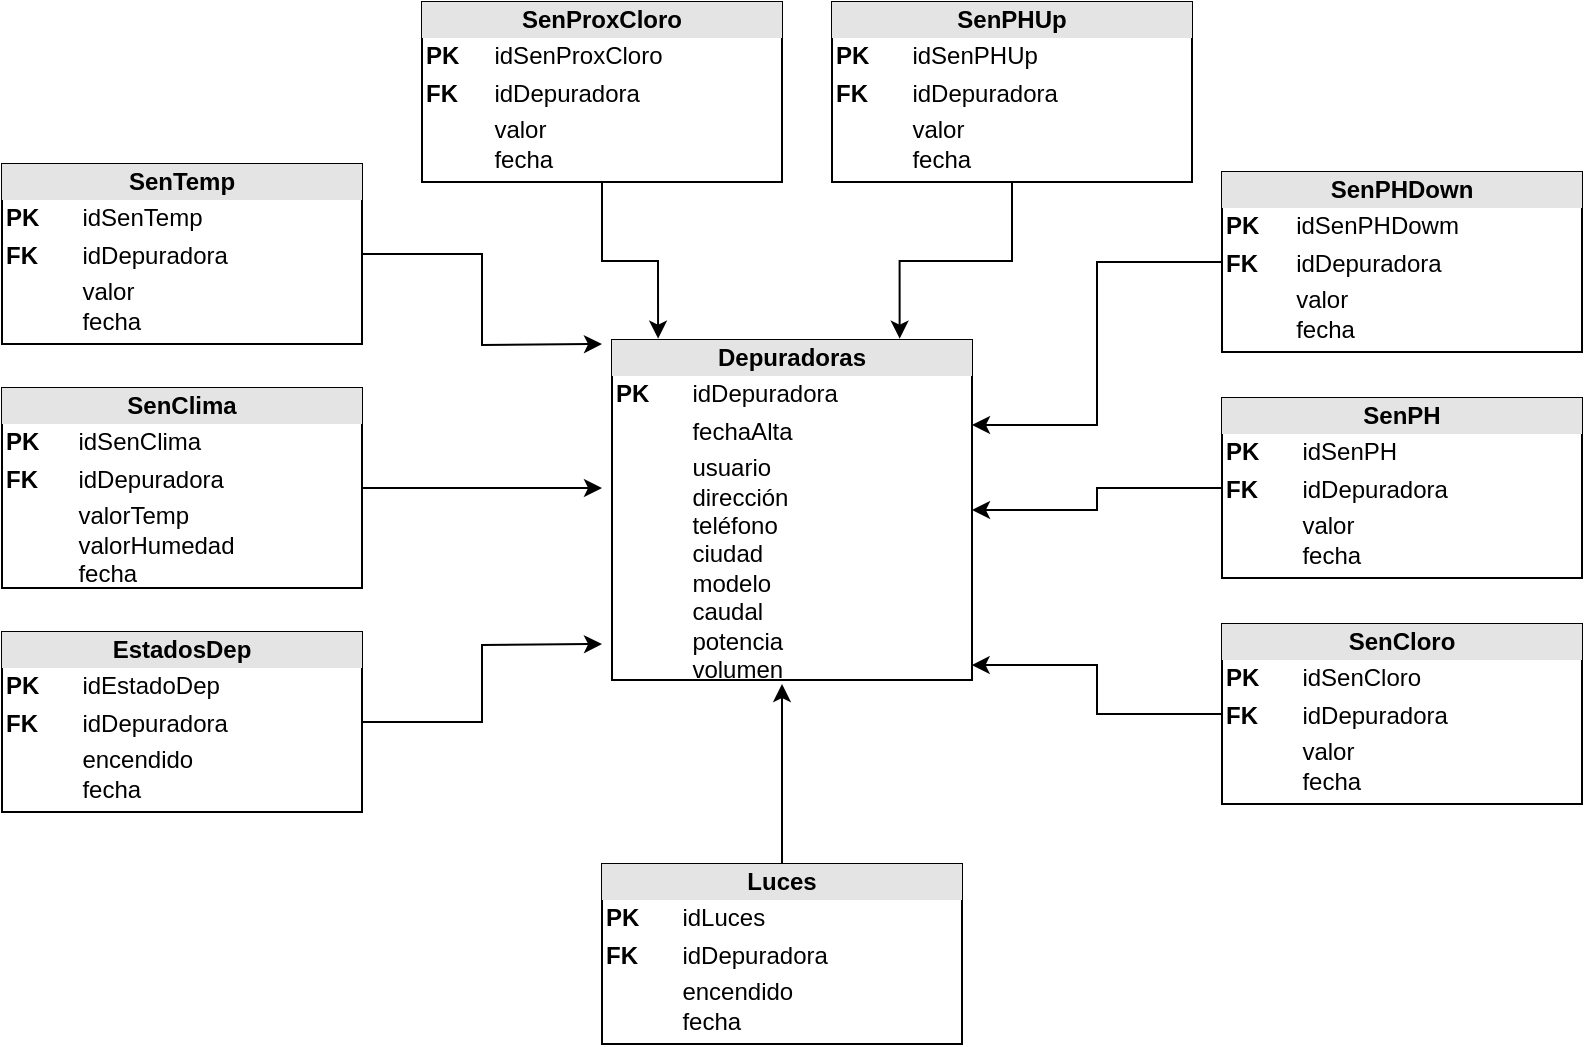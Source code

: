 <mxfile version="10.5.0" type="device"><diagram name="Page-1" id="c4acf3e9-155e-7222-9cf6-157b1a14988f"><mxGraphModel dx="1010" dy="633" grid="1" gridSize="10" guides="1" tooltips="1" connect="1" arrows="1" fold="1" page="1" pageScale="1" pageWidth="850" pageHeight="1100" background="#ffffff" math="0" shadow="0"><root><mxCell id="0"/><mxCell id="1" parent="0"/><mxCell id="WSLk4XxPX9C4W84Qu12l-1" value="&lt;div style=&quot;text-align: center ; box-sizing: border-box ; width: 100% ; background: rgb(228 , 228 , 228) ; padding: 2px&quot;&gt;&lt;b&gt;Depuradoras&lt;/b&gt;&lt;/div&gt;&lt;table style=&quot;width: 100% ; font-size: 1em&quot; cellpadding=&quot;2&quot; cellspacing=&quot;0&quot;&gt;&lt;tbody&gt;&lt;tr&gt;&lt;td&gt;&lt;b&gt;PK&lt;/b&gt;&lt;/td&gt;&lt;td&gt;idDepuradora&lt;/td&gt;&lt;/tr&gt;&lt;tr&gt;&lt;td&gt;&lt;br&gt;&lt;/td&gt;&lt;td&gt;fechaAlta&lt;/td&gt;&lt;/tr&gt;&lt;tr&gt;&lt;td&gt;&lt;/td&gt;&lt;td&gt;usuario&lt;br&gt;dirección&lt;br&gt;teléfono&lt;br&gt;ciudad&lt;br&gt;modelo&lt;br&gt;caudal&lt;br&gt;potencia&lt;br&gt;volumen&lt;/td&gt;&lt;/tr&gt;&lt;/tbody&gt;&lt;/table&gt;" style="verticalAlign=top;align=left;overflow=fill;html=1;" vertex="1" parent="1"><mxGeometry x="375" y="258" width="180" height="170" as="geometry"/></mxCell><mxCell id="WSLk4XxPX9C4W84Qu12l-19" style="edgeStyle=orthogonalEdgeStyle;rounded=0;orthogonalLoop=1;jettySize=auto;html=1;exitX=0.5;exitY=0;exitDx=0;exitDy=0;" edge="1" parent="1" source="WSLk4XxPX9C4W84Qu12l-4"><mxGeometry relative="1" as="geometry"><mxPoint x="460" y="430" as="targetPoint"/></mxGeometry></mxCell><mxCell id="WSLk4XxPX9C4W84Qu12l-4" value="&lt;div style=&quot;text-align: center ; box-sizing: border-box ; width: 100% ; background: rgb(228 , 228 , 228) ; padding: 2px&quot;&gt;&lt;b&gt;Luces&lt;/b&gt;&lt;/div&gt;&lt;table style=&quot;width: 100% ; font-size: 1em&quot; cellpadding=&quot;2&quot; cellspacing=&quot;0&quot;&gt;&lt;tbody&gt;&lt;tr&gt;&lt;td&gt;&lt;b&gt;PK&lt;/b&gt;&lt;/td&gt;&lt;td&gt;idLuces&lt;/td&gt;&lt;/tr&gt;&lt;tr&gt;&lt;td&gt;&lt;b&gt;FK&lt;/b&gt;&lt;/td&gt;&lt;td&gt;idDepuradora&lt;/td&gt;&lt;/tr&gt;&lt;tr&gt;&lt;td&gt;&lt;/td&gt;&lt;td&gt;encendido&lt;br&gt;fecha&lt;/td&gt;&lt;/tr&gt;&lt;/tbody&gt;&lt;/table&gt;" style="verticalAlign=top;align=left;overflow=fill;html=1;" vertex="1" parent="1"><mxGeometry x="370" y="520" width="180" height="90" as="geometry"/></mxCell><mxCell id="WSLk4XxPX9C4W84Qu12l-20" style="edgeStyle=orthogonalEdgeStyle;rounded=0;orthogonalLoop=1;jettySize=auto;html=1;exitX=0;exitY=0.5;exitDx=0;exitDy=0;entryX=0.999;entryY=0.956;entryDx=0;entryDy=0;entryPerimeter=0;" edge="1" parent="1" source="WSLk4XxPX9C4W84Qu12l-5" target="WSLk4XxPX9C4W84Qu12l-1"><mxGeometry relative="1" as="geometry"/></mxCell><mxCell id="WSLk4XxPX9C4W84Qu12l-5" value="&lt;div style=&quot;text-align: center ; box-sizing: border-box ; width: 100% ; background: rgb(228 , 228 , 228) ; padding: 2px&quot;&gt;&lt;b&gt;SenCloro&lt;/b&gt;&lt;/div&gt;&lt;table style=&quot;width: 100% ; font-size: 1em&quot; cellpadding=&quot;2&quot; cellspacing=&quot;0&quot;&gt;&lt;tbody&gt;&lt;tr&gt;&lt;td&gt;&lt;b&gt;PK&lt;/b&gt;&lt;/td&gt;&lt;td&gt;idSenCloro&lt;/td&gt;&lt;/tr&gt;&lt;tr&gt;&lt;td&gt;&lt;b&gt;FK&lt;/b&gt;&lt;/td&gt;&lt;td&gt;idDepuradora&lt;/td&gt;&lt;/tr&gt;&lt;tr&gt;&lt;td&gt;&lt;/td&gt;&lt;td&gt;valor&lt;br&gt;fecha&lt;/td&gt;&lt;/tr&gt;&lt;/tbody&gt;&lt;/table&gt;" style="verticalAlign=top;align=left;overflow=fill;html=1;" vertex="1" parent="1"><mxGeometry x="680" y="400" width="180" height="90" as="geometry"/></mxCell><mxCell id="WSLk4XxPX9C4W84Qu12l-21" style="edgeStyle=orthogonalEdgeStyle;rounded=0;orthogonalLoop=1;jettySize=auto;html=1;exitX=0;exitY=0.5;exitDx=0;exitDy=0;entryX=1;entryY=0.5;entryDx=0;entryDy=0;" edge="1" parent="1" source="WSLk4XxPX9C4W84Qu12l-6" target="WSLk4XxPX9C4W84Qu12l-1"><mxGeometry relative="1" as="geometry"/></mxCell><mxCell id="WSLk4XxPX9C4W84Qu12l-6" value="&lt;div style=&quot;text-align: center ; box-sizing: border-box ; width: 100% ; background: rgb(228 , 228 , 228) ; padding: 2px&quot;&gt;&lt;b&gt;SenPH&lt;/b&gt;&lt;/div&gt;&lt;table style=&quot;width: 100% ; font-size: 1em&quot; cellpadding=&quot;2&quot; cellspacing=&quot;0&quot;&gt;&lt;tbody&gt;&lt;tr&gt;&lt;td&gt;&lt;b&gt;PK&lt;/b&gt;&lt;/td&gt;&lt;td&gt;idSenPH&lt;/td&gt;&lt;/tr&gt;&lt;tr&gt;&lt;td&gt;&lt;b&gt;FK&lt;/b&gt;&lt;/td&gt;&lt;td&gt;idDepuradora&lt;/td&gt;&lt;/tr&gt;&lt;tr&gt;&lt;td&gt;&lt;/td&gt;&lt;td&gt;valor&lt;br&gt;fecha&lt;/td&gt;&lt;/tr&gt;&lt;/tbody&gt;&lt;/table&gt;" style="verticalAlign=top;align=left;overflow=fill;html=1;" vertex="1" parent="1"><mxGeometry x="680" y="287" width="180" height="90" as="geometry"/></mxCell><mxCell id="WSLk4XxPX9C4W84Qu12l-22" style="edgeStyle=orthogonalEdgeStyle;rounded=0;orthogonalLoop=1;jettySize=auto;html=1;exitX=0;exitY=0.5;exitDx=0;exitDy=0;entryX=1;entryY=0.25;entryDx=0;entryDy=0;" edge="1" parent="1" source="WSLk4XxPX9C4W84Qu12l-7" target="WSLk4XxPX9C4W84Qu12l-1"><mxGeometry relative="1" as="geometry"/></mxCell><mxCell id="WSLk4XxPX9C4W84Qu12l-7" value="&lt;div style=&quot;text-align: center ; box-sizing: border-box ; width: 100% ; background: rgb(228 , 228 , 228) ; padding: 2px&quot;&gt;&lt;b&gt;SenPHDown&lt;/b&gt;&lt;/div&gt;&lt;table style=&quot;width: 100% ; font-size: 1em&quot; cellpadding=&quot;2&quot; cellspacing=&quot;0&quot;&gt;&lt;tbody&gt;&lt;tr&gt;&lt;td&gt;&lt;b&gt;PK&lt;/b&gt;&lt;/td&gt;&lt;td&gt;idSenPHDowm&lt;/td&gt;&lt;/tr&gt;&lt;tr&gt;&lt;td&gt;&lt;b&gt;FK&lt;/b&gt;&lt;/td&gt;&lt;td&gt;idDepuradora&lt;/td&gt;&lt;/tr&gt;&lt;tr&gt;&lt;td&gt;&lt;/td&gt;&lt;td&gt;valor&lt;br&gt;fecha&lt;/td&gt;&lt;/tr&gt;&lt;/tbody&gt;&lt;/table&gt;" style="verticalAlign=top;align=left;overflow=fill;html=1;" vertex="1" parent="1"><mxGeometry x="680" y="174" width="180" height="90" as="geometry"/></mxCell><mxCell id="WSLk4XxPX9C4W84Qu12l-18" style="edgeStyle=orthogonalEdgeStyle;rounded=0;orthogonalLoop=1;jettySize=auto;html=1;exitX=1;exitY=0.5;exitDx=0;exitDy=0;" edge="1" parent="1" source="WSLk4XxPX9C4W84Qu12l-8"><mxGeometry relative="1" as="geometry"><mxPoint x="370" y="410" as="targetPoint"/></mxGeometry></mxCell><mxCell id="WSLk4XxPX9C4W84Qu12l-8" value="&lt;div style=&quot;text-align: center ; box-sizing: border-box ; width: 100% ; background: rgb(228 , 228 , 228) ; padding: 2px&quot;&gt;&lt;b&gt;EstadosDep&lt;/b&gt;&lt;/div&gt;&lt;table style=&quot;width: 100% ; font-size: 1em&quot; cellpadding=&quot;2&quot; cellspacing=&quot;0&quot;&gt;&lt;tbody&gt;&lt;tr&gt;&lt;td&gt;&lt;b&gt;PK&lt;/b&gt;&lt;/td&gt;&lt;td&gt;idEstadoDep&lt;/td&gt;&lt;/tr&gt;&lt;tr&gt;&lt;td&gt;&lt;b&gt;FK&lt;/b&gt;&lt;/td&gt;&lt;td&gt;idDepuradora&lt;/td&gt;&lt;/tr&gt;&lt;tr&gt;&lt;td&gt;&lt;/td&gt;&lt;td&gt;encendido&lt;br&gt;fecha&lt;/td&gt;&lt;/tr&gt;&lt;/tbody&gt;&lt;/table&gt;" style="verticalAlign=top;align=left;overflow=fill;html=1;" vertex="1" parent="1"><mxGeometry x="70" y="404" width="180" height="90" as="geometry"/></mxCell><mxCell id="WSLk4XxPX9C4W84Qu12l-17" style="edgeStyle=orthogonalEdgeStyle;rounded=0;orthogonalLoop=1;jettySize=auto;html=1;exitX=1;exitY=0.5;exitDx=0;exitDy=0;" edge="1" parent="1" source="WSLk4XxPX9C4W84Qu12l-9"><mxGeometry relative="1" as="geometry"><mxPoint x="370" y="332" as="targetPoint"/></mxGeometry></mxCell><mxCell id="WSLk4XxPX9C4W84Qu12l-9" value="&lt;div style=&quot;text-align: center ; box-sizing: border-box ; width: 100% ; background: rgb(228 , 228 , 228) ; padding: 2px&quot;&gt;&lt;b&gt;SenClima&lt;/b&gt;&lt;/div&gt;&lt;table style=&quot;width: 100% ; font-size: 1em&quot; cellpadding=&quot;2&quot; cellspacing=&quot;0&quot;&gt;&lt;tbody&gt;&lt;tr&gt;&lt;td&gt;&lt;b&gt;PK&lt;/b&gt;&lt;/td&gt;&lt;td&gt;idSenClima&lt;/td&gt;&lt;/tr&gt;&lt;tr&gt;&lt;td&gt;&lt;b&gt;FK&lt;/b&gt;&lt;/td&gt;&lt;td&gt;idDepuradora&lt;/td&gt;&lt;/tr&gt;&lt;tr&gt;&lt;td&gt;&lt;/td&gt;&lt;td&gt;valorTemp&lt;br&gt;valorHumedad&lt;br&gt;fecha&lt;/td&gt;&lt;/tr&gt;&lt;/tbody&gt;&lt;/table&gt;" style="verticalAlign=top;align=left;overflow=fill;html=1;" vertex="1" parent="1"><mxGeometry x="70" y="282" width="180" height="100" as="geometry"/></mxCell><mxCell id="WSLk4XxPX9C4W84Qu12l-15" style="edgeStyle=orthogonalEdgeStyle;rounded=0;orthogonalLoop=1;jettySize=auto;html=1;exitX=1;exitY=0.5;exitDx=0;exitDy=0;" edge="1" parent="1" source="WSLk4XxPX9C4W84Qu12l-10"><mxGeometry relative="1" as="geometry"><mxPoint x="370" y="260" as="targetPoint"/></mxGeometry></mxCell><mxCell id="WSLk4XxPX9C4W84Qu12l-10" value="&lt;div style=&quot;text-align: center ; box-sizing: border-box ; width: 100% ; background: rgb(228 , 228 , 228) ; padding: 2px&quot;&gt;&lt;b&gt;SenTemp&lt;/b&gt;&lt;/div&gt;&lt;table style=&quot;width: 100% ; font-size: 1em&quot; cellpadding=&quot;2&quot; cellspacing=&quot;0&quot;&gt;&lt;tbody&gt;&lt;tr&gt;&lt;td&gt;&lt;b&gt;PK&lt;/b&gt;&lt;/td&gt;&lt;td&gt;idSenTemp&lt;/td&gt;&lt;/tr&gt;&lt;tr&gt;&lt;td&gt;&lt;b&gt;FK&lt;/b&gt;&lt;/td&gt;&lt;td&gt;idDepuradora&lt;/td&gt;&lt;/tr&gt;&lt;tr&gt;&lt;td&gt;&lt;/td&gt;&lt;td&gt;valor&lt;br&gt;fecha&lt;/td&gt;&lt;/tr&gt;&lt;/tbody&gt;&lt;/table&gt;" style="verticalAlign=top;align=left;overflow=fill;html=1;" vertex="1" parent="1"><mxGeometry x="70" y="170" width="180" height="90" as="geometry"/></mxCell><mxCell id="WSLk4XxPX9C4W84Qu12l-13" style="edgeStyle=orthogonalEdgeStyle;rounded=0;orthogonalLoop=1;jettySize=auto;html=1;exitX=0.5;exitY=1;exitDx=0;exitDy=0;entryX=0.128;entryY=-0.004;entryDx=0;entryDy=0;entryPerimeter=0;" edge="1" parent="1" source="WSLk4XxPX9C4W84Qu12l-11" target="WSLk4XxPX9C4W84Qu12l-1"><mxGeometry relative="1" as="geometry"/></mxCell><mxCell id="WSLk4XxPX9C4W84Qu12l-11" value="&lt;div style=&quot;text-align: center ; box-sizing: border-box ; width: 100% ; background: rgb(228 , 228 , 228) ; padding: 2px&quot;&gt;&lt;b&gt;SenProxCloro&lt;/b&gt;&lt;/div&gt;&lt;table style=&quot;width: 100% ; font-size: 1em&quot; cellpadding=&quot;2&quot; cellspacing=&quot;0&quot;&gt;&lt;tbody&gt;&lt;tr&gt;&lt;td&gt;&lt;b&gt;PK&lt;/b&gt;&lt;/td&gt;&lt;td&gt;idSenProxCloro&lt;/td&gt;&lt;/tr&gt;&lt;tr&gt;&lt;td&gt;&lt;b&gt;FK&lt;/b&gt;&lt;/td&gt;&lt;td&gt;idDepuradora&lt;/td&gt;&lt;/tr&gt;&lt;tr&gt;&lt;td&gt;&lt;/td&gt;&lt;td&gt;valor&lt;br&gt;fecha&lt;/td&gt;&lt;/tr&gt;&lt;/tbody&gt;&lt;/table&gt;" style="verticalAlign=top;align=left;overflow=fill;html=1;" vertex="1" parent="1"><mxGeometry x="280" y="89" width="180" height="90" as="geometry"/></mxCell><mxCell id="WSLk4XxPX9C4W84Qu12l-14" style="edgeStyle=orthogonalEdgeStyle;rounded=0;orthogonalLoop=1;jettySize=auto;html=1;exitX=0.5;exitY=1;exitDx=0;exitDy=0;entryX=0.799;entryY=-0.004;entryDx=0;entryDy=0;entryPerimeter=0;" edge="1" parent="1" source="WSLk4XxPX9C4W84Qu12l-12" target="WSLk4XxPX9C4W84Qu12l-1"><mxGeometry relative="1" as="geometry"/></mxCell><mxCell id="WSLk4XxPX9C4W84Qu12l-12" value="&lt;div style=&quot;text-align: center ; box-sizing: border-box ; width: 100% ; background: rgb(228 , 228 , 228) ; padding: 2px&quot;&gt;&lt;b&gt;SenPHUp&lt;/b&gt;&lt;/div&gt;&lt;table style=&quot;width: 100% ; font-size: 1em&quot; cellpadding=&quot;2&quot; cellspacing=&quot;0&quot;&gt;&lt;tbody&gt;&lt;tr&gt;&lt;td&gt;&lt;b&gt;PK&lt;/b&gt;&lt;/td&gt;&lt;td&gt;idSenPHUp&lt;/td&gt;&lt;/tr&gt;&lt;tr&gt;&lt;td&gt;&lt;b&gt;FK&lt;/b&gt;&lt;/td&gt;&lt;td&gt;idDepuradora&lt;/td&gt;&lt;/tr&gt;&lt;tr&gt;&lt;td&gt;&lt;/td&gt;&lt;td&gt;valor&lt;br&gt;fecha&lt;/td&gt;&lt;/tr&gt;&lt;/tbody&gt;&lt;/table&gt;" style="verticalAlign=top;align=left;overflow=fill;html=1;" vertex="1" parent="1"><mxGeometry x="485" y="89" width="180" height="90" as="geometry"/></mxCell></root></mxGraphModel></diagram></mxfile>